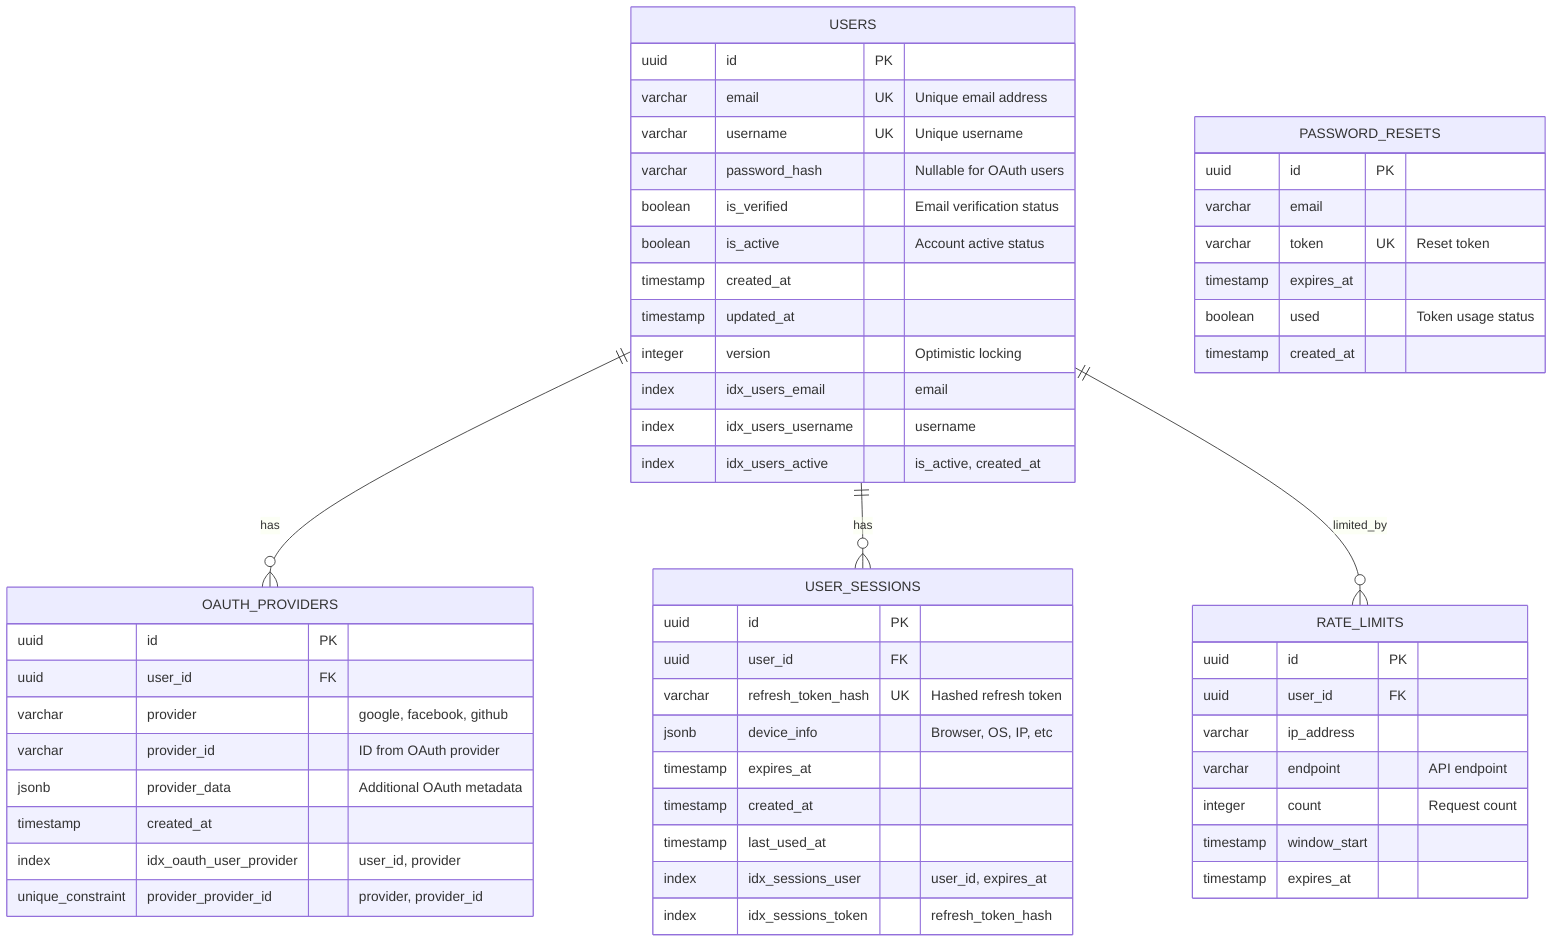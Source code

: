 erDiagram
    USERS {
        uuid id PK
        varchar email UK "Unique email address"
        varchar username UK "Unique username"
        varchar password_hash "Nullable for OAuth users"
        boolean is_verified "Email verification status"
        boolean is_active "Account active status"
        timestamp created_at
        timestamp updated_at
        integer version "Optimistic locking"
    }
    
    OAUTH_PROVIDERS {
        uuid id PK
        uuid user_id FK
        varchar provider "google, facebook, github"
        varchar provider_id "ID from OAuth provider"
        jsonb provider_data "Additional OAuth metadata"
        timestamp created_at
    }
    
    USER_SESSIONS {
        uuid id PK
        uuid user_id FK
        varchar refresh_token_hash UK "Hashed refresh token"
        jsonb device_info "Browser, OS, IP, etc"
        timestamp expires_at
        timestamp created_at
        timestamp last_used_at
    }
    
    PASSWORD_RESETS {
        uuid id PK
        varchar email
        varchar token UK "Reset token"
        timestamp expires_at
        boolean used "Token usage status"
        timestamp created_at
    }
    
    RATE_LIMITS {
        uuid id PK
        uuid user_id FK
        varchar ip_address
        varchar endpoint "API endpoint"
        integer count "Request count"
        timestamp window_start
        timestamp expires_at
    }
    
    %% Relationships
    USERS ||--o{ OAUTH_PROVIDERS : "has"
    USERS ||--o{ USER_SESSIONS : "has"
    USERS ||--o{ RATE_LIMITS : "limited_by"
    
    %% Indexes (shown as attributes)
    USERS {
        index idx_users_email "email"
        index idx_users_username "username"
        index idx_users_active "is_active, created_at"
    }
    
    USER_SESSIONS {
        index idx_sessions_user "user_id, expires_at"
        index idx_sessions_token "refresh_token_hash"
    }
    
    OAUTH_PROVIDERS {
        index idx_oauth_user_provider "user_id, provider"
        unique_constraint provider_provider_id "provider, provider_id"
    }